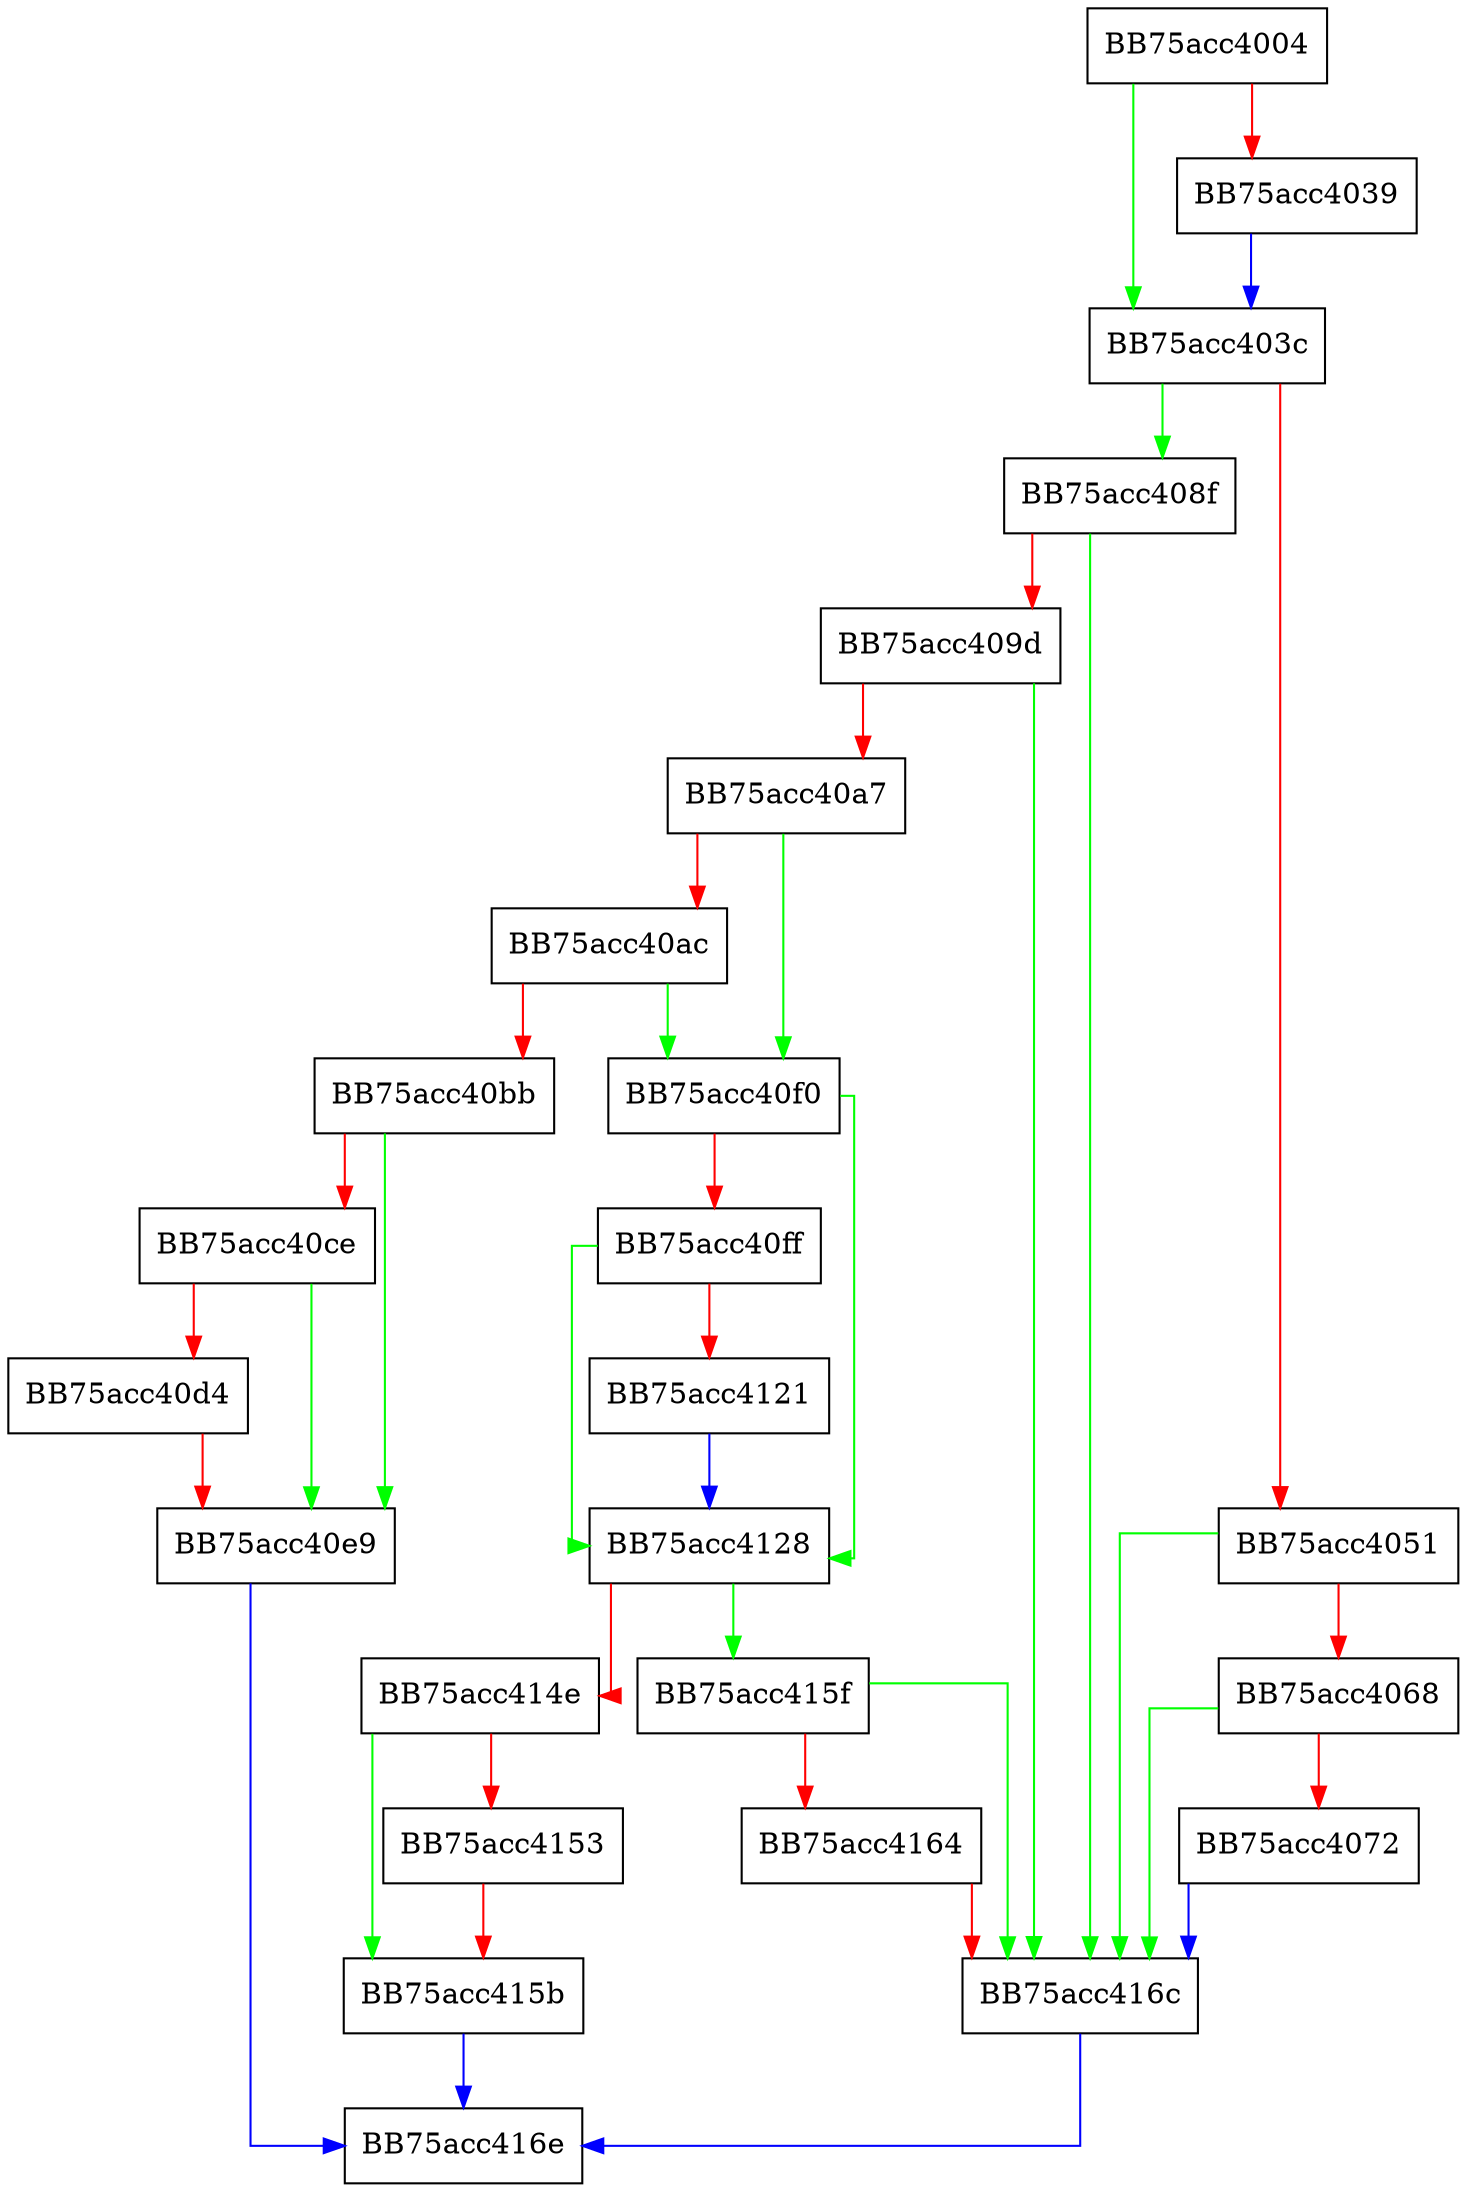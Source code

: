digraph AddStringMapsAttributeFromAttributeMap {
  node [shape="box"];
  graph [splines=ortho];
  BB75acc4004 -> BB75acc403c [color="green"];
  BB75acc4004 -> BB75acc4039 [color="red"];
  BB75acc4039 -> BB75acc403c [color="blue"];
  BB75acc403c -> BB75acc408f [color="green"];
  BB75acc403c -> BB75acc4051 [color="red"];
  BB75acc4051 -> BB75acc416c [color="green"];
  BB75acc4051 -> BB75acc4068 [color="red"];
  BB75acc4068 -> BB75acc416c [color="green"];
  BB75acc4068 -> BB75acc4072 [color="red"];
  BB75acc4072 -> BB75acc416c [color="blue"];
  BB75acc408f -> BB75acc416c [color="green"];
  BB75acc408f -> BB75acc409d [color="red"];
  BB75acc409d -> BB75acc416c [color="green"];
  BB75acc409d -> BB75acc40a7 [color="red"];
  BB75acc40a7 -> BB75acc40f0 [color="green"];
  BB75acc40a7 -> BB75acc40ac [color="red"];
  BB75acc40ac -> BB75acc40f0 [color="green"];
  BB75acc40ac -> BB75acc40bb [color="red"];
  BB75acc40bb -> BB75acc40e9 [color="green"];
  BB75acc40bb -> BB75acc40ce [color="red"];
  BB75acc40ce -> BB75acc40e9 [color="green"];
  BB75acc40ce -> BB75acc40d4 [color="red"];
  BB75acc40d4 -> BB75acc40e9 [color="red"];
  BB75acc40e9 -> BB75acc416e [color="blue"];
  BB75acc40f0 -> BB75acc4128 [color="green"];
  BB75acc40f0 -> BB75acc40ff [color="red"];
  BB75acc40ff -> BB75acc4128 [color="green"];
  BB75acc40ff -> BB75acc4121 [color="red"];
  BB75acc4121 -> BB75acc4128 [color="blue"];
  BB75acc4128 -> BB75acc415f [color="green"];
  BB75acc4128 -> BB75acc414e [color="red"];
  BB75acc414e -> BB75acc415b [color="green"];
  BB75acc414e -> BB75acc4153 [color="red"];
  BB75acc4153 -> BB75acc415b [color="red"];
  BB75acc415b -> BB75acc416e [color="blue"];
  BB75acc415f -> BB75acc416c [color="green"];
  BB75acc415f -> BB75acc4164 [color="red"];
  BB75acc4164 -> BB75acc416c [color="red"];
  BB75acc416c -> BB75acc416e [color="blue"];
}